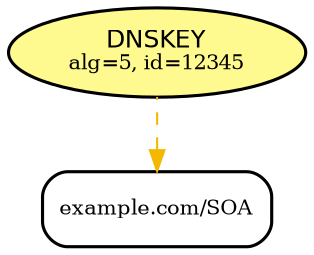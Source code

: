 digraph {
	graph [rankdir="BT"]
	b [label=<<FONT POINT-SIZE="12" FACE="Helvetica">DNSKEY</FONT><BR/><FONT POINT-SIZE="10">alg=5, id=12345</FONT>>, style="filled", fillcolor="#fffa8f", penwidth="1.5"]
	c [label="example.com/SOA", fontsize="10", shape="rectangle", style="rounded", penwidth="1.5"]
  c -> b [color="#f4b800", dir="back", style="dashed"]
}
